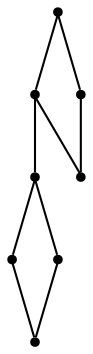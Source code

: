 graph {
  node [shape=point,comment="{\"directed\":false,\"doi\":\"10.1007/978-3-031-22203-0_12\",\"figure\":\"7 (10)\"}"]

  v0 [pos="1594.916553381348,760.9911667241306"]
  v1 [pos="1594.916553381348,698.5070282207251"]
  v2 [pos="1532.4326982930659,698.5070282207251"]
  v3 [pos="1532.4326982930659,760.9911667241306"]
  v4 [pos="1501.1901825560612,760.9911667241305"]
  v5 [pos="1501.1901825560612,698.5070282207251"]
  v6 [pos="1438.7084258855634,698.5070282207251"]
  v7 [pos="1438.7084258855632,760.9911667241306"]

  v0 -- v1 [id="-1",pos="1594.916553381348,760.9911667241306 1594.916553381348,698.5070282207251 1594.916553381348,698.5070282207251 1594.916553381348,698.5070282207251"]
  v2 -- v1 [id="-3",pos="1532.4326982930659,698.5070282207251 1594.916553381348,698.5070282207251 1594.916553381348,698.5070282207251 1594.916553381348,698.5070282207251"]
  v3 -- v2 [id="-4",pos="1532.4326982930659,760.9911667241306 1532.4326982930659,698.5070282207251 1532.4326982930659,698.5070282207251 1532.4326982930659,698.5070282207251"]
  v7 -- v4 [id="-5",pos="1438.7084258855632,760.9911667241306 1501.1901825560612,760.9911667241305 1501.1901825560612,760.9911667241305 1501.1901825560612,760.9911667241305"]
  v7 -- v6 [id="-6",pos="1438.7084258855632,760.9911667241306 1438.7084258855634,698.5070282207251 1438.7084258855634,698.5070282207251 1438.7084258855634,698.5070282207251"]
  v6 -- v5 [id="-8",pos="1438.7084258855634,698.5070282207251 1501.1901825560612,698.5070282207251 1501.1901825560612,698.5070282207251 1501.1901825560612,698.5070282207251"]
  v3 -- v0 [id="-9",pos="1532.4326982930659,760.9911667241306 1594.916553381348,760.9911667241306 1594.916553381348,760.9911667241306 1594.916553381348,760.9911667241306"]
  v4 -- v5 [id="-10",pos="1501.1901825560612,760.9911667241305 1501.1901825560612,698.5070282207251 1501.1901825560612,698.5070282207251 1501.1901825560612,698.5070282207251"]
  v4 -- v3 [id="-11",pos="1501.1901825560612,760.9911667241305 1532.4326982930659,760.9911667241306 1532.4326982930659,760.9911667241306 1532.4326982930659,760.9911667241306"]
}